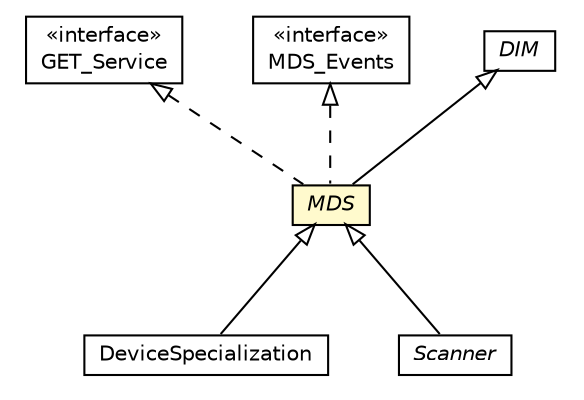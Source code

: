 #!/usr/local/bin/dot
#
# Class diagram 
# Generated by UMLGraph version R5_6-24-gf6e263 (http://www.umlgraph.org/)
#

digraph G {
	edge [fontname="Helvetica",fontsize=10,labelfontname="Helvetica",labelfontsize=10];
	node [fontname="Helvetica",fontsize=10,shape=plaintext];
	nodesep=0.25;
	ranksep=0.5;
	// org.universAAL.lddi.lib.ieeex73std.x73.p104zz.DeviceSpecialization
	c230693 [label=<<table title="org.universAAL.lddi.lib.ieeex73std.x73.p104zz.DeviceSpecialization" border="0" cellborder="1" cellspacing="0" cellpadding="2" port="p" href="../../p104zz/DeviceSpecialization.html">
		<tr><td><table border="0" cellspacing="0" cellpadding="1">
<tr><td align="center" balign="center"> DeviceSpecialization </td></tr>
		</table></td></tr>
		</table>>, URL="../../p104zz/DeviceSpecialization.html", fontname="Helvetica", fontcolor="black", fontsize=10.0];
	// org.universAAL.lddi.lib.ieeex73std.x73.p20601.dim.Scanner
	c230857 [label=<<table title="org.universAAL.lddi.lib.ieeex73std.x73.p20601.dim.Scanner" border="0" cellborder="1" cellspacing="0" cellpadding="2" port="p" href="./Scanner.html">
		<tr><td><table border="0" cellspacing="0" cellpadding="1">
<tr><td align="center" balign="center"><font face="Helvetica-Oblique"> Scanner </font></td></tr>
		</table></td></tr>
		</table>>, URL="./Scanner.html", fontname="Helvetica", fontcolor="black", fontsize=10.0];
	// org.universAAL.lddi.lib.ieeex73std.x73.p20601.dim.GET_Service
	c230864 [label=<<table title="org.universAAL.lddi.lib.ieeex73std.x73.p20601.dim.GET_Service" border="0" cellborder="1" cellspacing="0" cellpadding="2" port="p" href="./GET_Service.html">
		<tr><td><table border="0" cellspacing="0" cellpadding="1">
<tr><td align="center" balign="center"> &#171;interface&#187; </td></tr>
<tr><td align="center" balign="center"> GET_Service </td></tr>
		</table></td></tr>
		</table>>, URL="./GET_Service.html", fontname="Helvetica", fontcolor="black", fontsize=10.0];
	// org.universAAL.lddi.lib.ieeex73std.x73.p20601.dim.MDS_Events
	c230865 [label=<<table title="org.universAAL.lddi.lib.ieeex73std.x73.p20601.dim.MDS_Events" border="0" cellborder="1" cellspacing="0" cellpadding="2" port="p" href="./MDS_Events.html">
		<tr><td><table border="0" cellspacing="0" cellpadding="1">
<tr><td align="center" balign="center"> &#171;interface&#187; </td></tr>
<tr><td align="center" balign="center"> MDS_Events </td></tr>
		</table></td></tr>
		</table>>, URL="./MDS_Events.html", fontname="Helvetica", fontcolor="black", fontsize=10.0];
	// org.universAAL.lddi.lib.ieeex73std.x73.p20601.dim.DIM
	c230866 [label=<<table title="org.universAAL.lddi.lib.ieeex73std.x73.p20601.dim.DIM" border="0" cellborder="1" cellspacing="0" cellpadding="2" port="p" href="./DIM.html">
		<tr><td><table border="0" cellspacing="0" cellpadding="1">
<tr><td align="center" balign="center"><font face="Helvetica-Oblique"> DIM </font></td></tr>
		</table></td></tr>
		</table>>, URL="./DIM.html", fontname="Helvetica", fontcolor="black", fontsize=10.0];
	// org.universAAL.lddi.lib.ieeex73std.x73.p20601.dim.MDS
	c230867 [label=<<table title="org.universAAL.lddi.lib.ieeex73std.x73.p20601.dim.MDS" border="0" cellborder="1" cellspacing="0" cellpadding="2" port="p" bgcolor="lemonChiffon" href="./MDS.html">
		<tr><td><table border="0" cellspacing="0" cellpadding="1">
<tr><td align="center" balign="center"><font face="Helvetica-Oblique"> MDS </font></td></tr>
		</table></td></tr>
		</table>>, URL="./MDS.html", fontname="Helvetica", fontcolor="black", fontsize=10.0];
	//org.universAAL.lddi.lib.ieeex73std.x73.p104zz.DeviceSpecialization extends org.universAAL.lddi.lib.ieeex73std.x73.p20601.dim.MDS
	c230867:p -> c230693:p [dir=back,arrowtail=empty];
	//org.universAAL.lddi.lib.ieeex73std.x73.p20601.dim.Scanner extends org.universAAL.lddi.lib.ieeex73std.x73.p20601.dim.MDS
	c230867:p -> c230857:p [dir=back,arrowtail=empty];
	//org.universAAL.lddi.lib.ieeex73std.x73.p20601.dim.MDS extends org.universAAL.lddi.lib.ieeex73std.x73.p20601.dim.DIM
	c230866:p -> c230867:p [dir=back,arrowtail=empty];
	//org.universAAL.lddi.lib.ieeex73std.x73.p20601.dim.MDS implements org.universAAL.lddi.lib.ieeex73std.x73.p20601.dim.MDS_Events
	c230865:p -> c230867:p [dir=back,arrowtail=empty,style=dashed];
	//org.universAAL.lddi.lib.ieeex73std.x73.p20601.dim.MDS implements org.universAAL.lddi.lib.ieeex73std.x73.p20601.dim.GET_Service
	c230864:p -> c230867:p [dir=back,arrowtail=empty,style=dashed];
}

